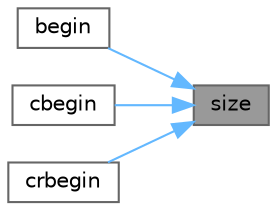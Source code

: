 digraph "size"
{
 // LATEX_PDF_SIZE
  bgcolor="transparent";
  edge [fontname=Helvetica,fontsize=10,labelfontname=Helvetica,labelfontsize=10];
  node [fontname=Helvetica,fontsize=10,shape=box,height=0.2,width=0.4];
  rankdir="RL";
  Node1 [id="Node000001",label="size",height=0.2,width=0.4,color="gray40", fillcolor="grey60", style="filled", fontcolor="black",tooltip=" "];
  Node1 -> Node2 [id="edge1_Node000001_Node000002",dir="back",color="steelblue1",style="solid",tooltip=" "];
  Node2 [id="Node000002",label="begin",height=0.2,width=0.4,color="grey40", fillcolor="white", style="filled",URL="$classFoam_1_1DLListBase.html#a976410481b9103df5f97815552539137",tooltip=" "];
  Node1 -> Node3 [id="edge2_Node000001_Node000003",dir="back",color="steelblue1",style="solid",tooltip=" "];
  Node3 [id="Node000003",label="cbegin",height=0.2,width=0.4,color="grey40", fillcolor="white", style="filled",URL="$classFoam_1_1DLListBase.html#aac9e11a689223b18be2a9973fe9db514",tooltip=" "];
  Node1 -> Node4 [id="edge3_Node000001_Node000004",dir="back",color="steelblue1",style="solid",tooltip=" "];
  Node4 [id="Node000004",label="crbegin",height=0.2,width=0.4,color="grey40", fillcolor="white", style="filled",URL="$classFoam_1_1DLListBase.html#ae5d1abd38484f064bc82842ce3fbce0d",tooltip=" "];
}
